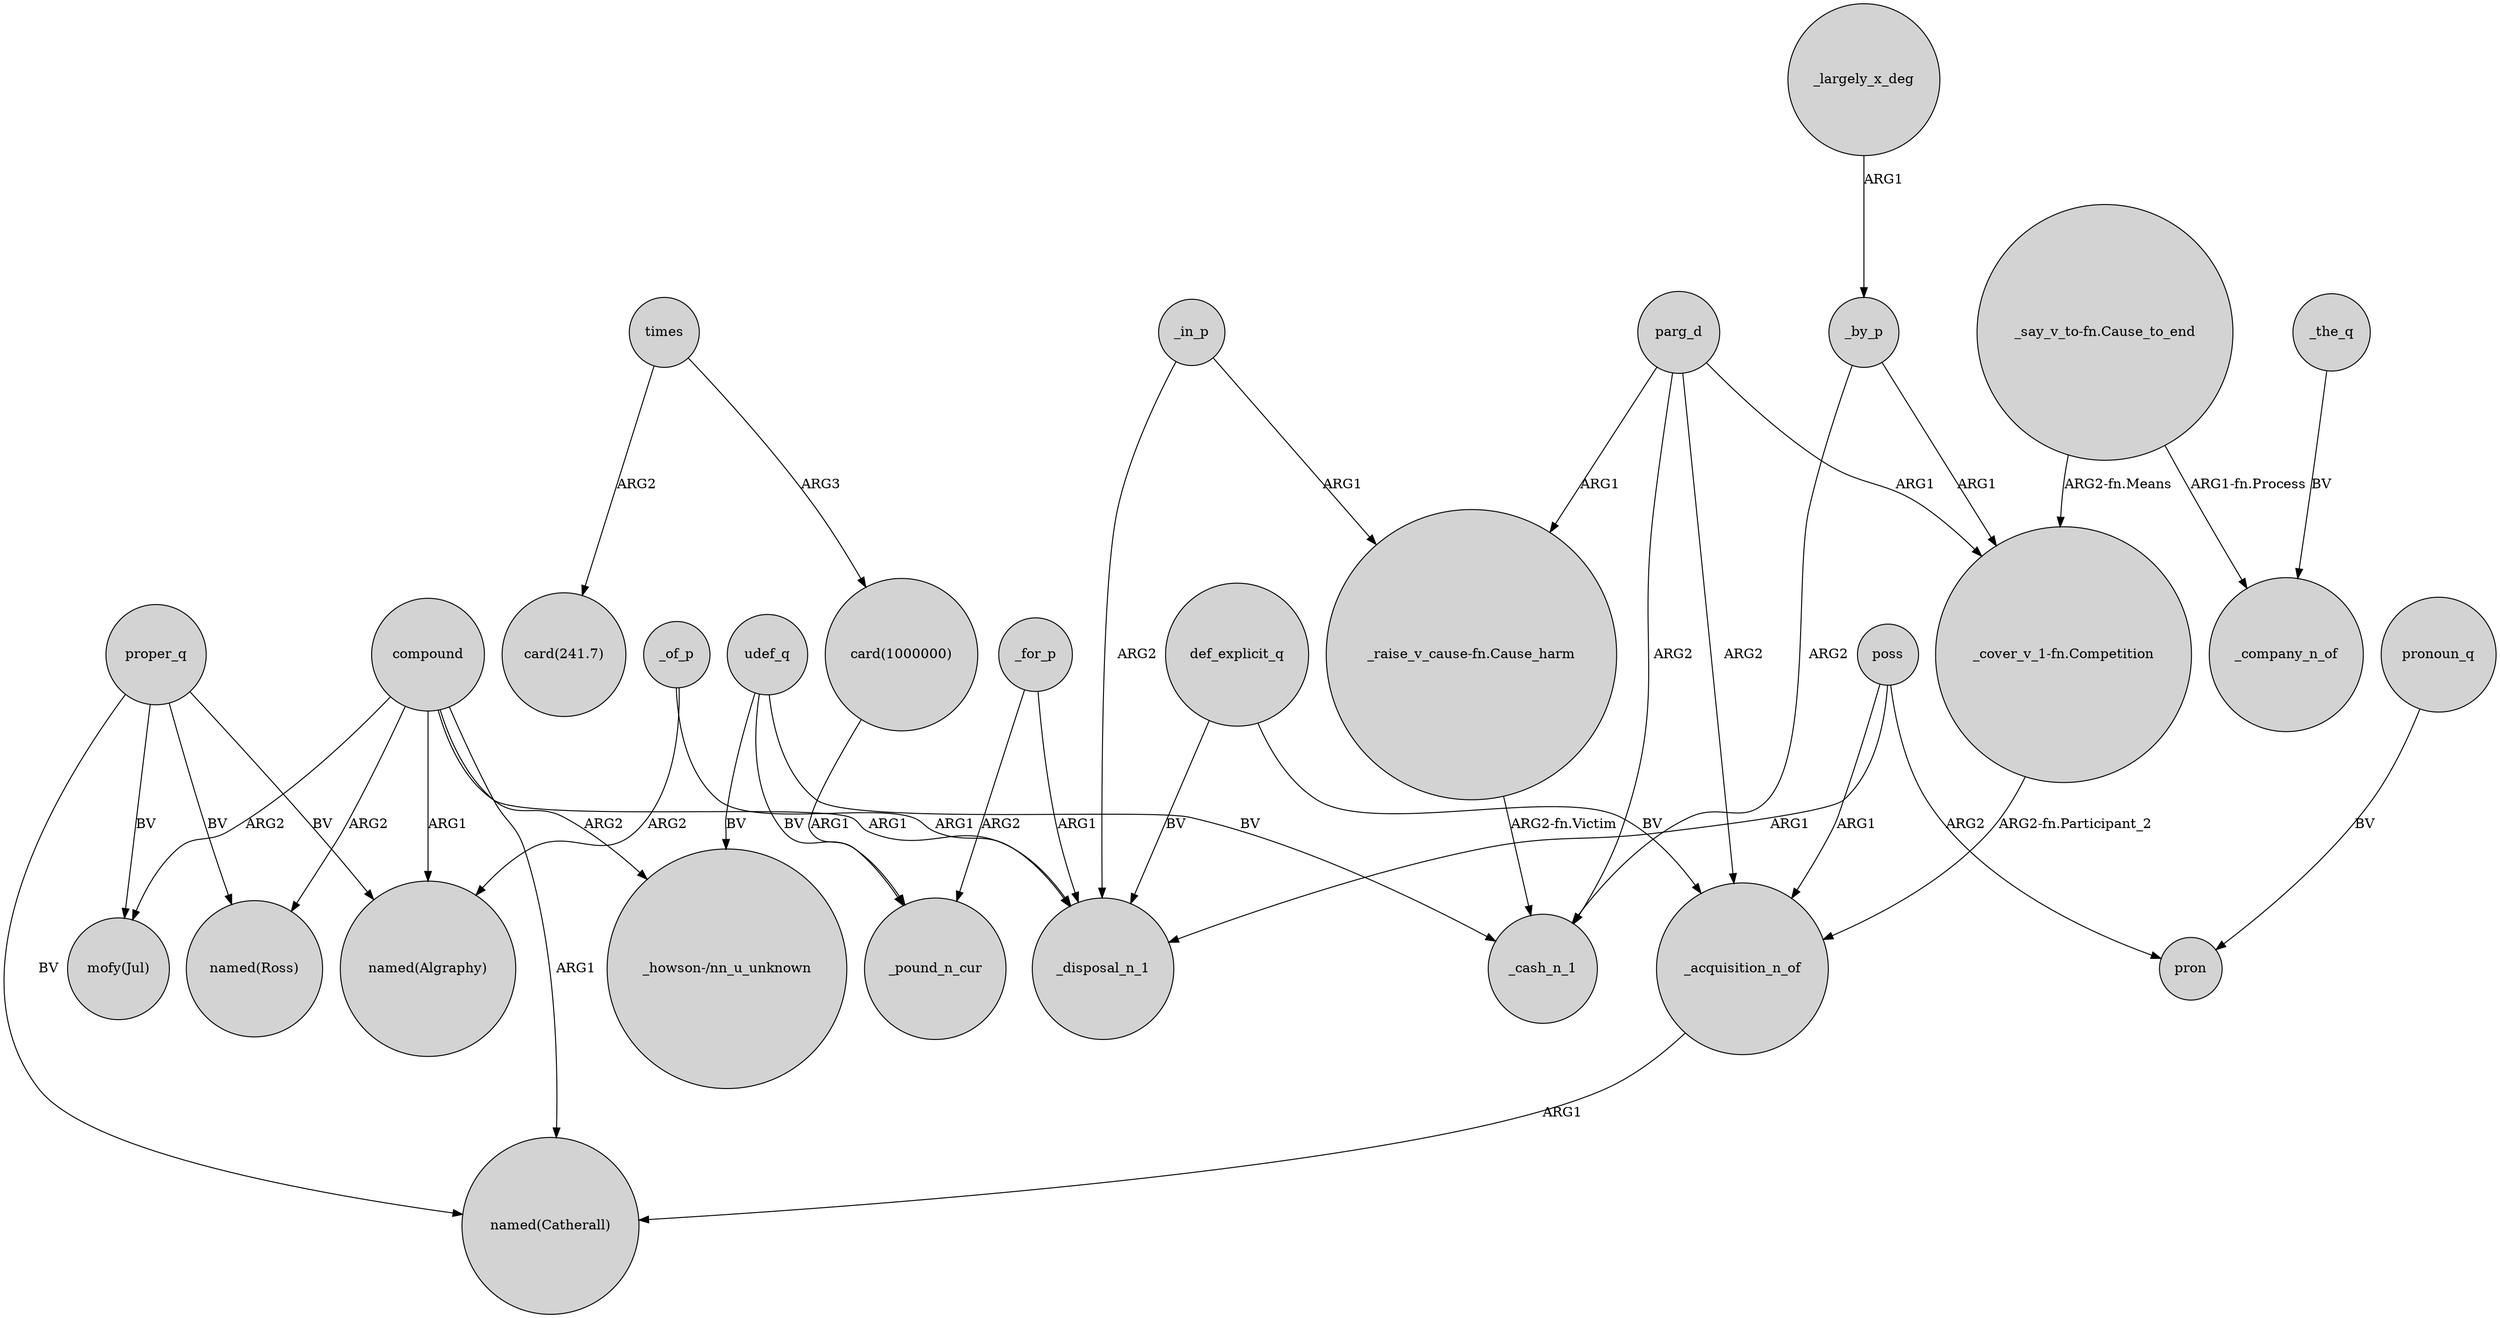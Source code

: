 digraph {
	node [shape=circle style=filled]
	compound -> "mofy(Jul)" [label=ARG2]
	udef_q -> _pound_n_cur [label=BV]
	udef_q -> _cash_n_1 [label=BV]
	parg_d -> _acquisition_n_of [label=ARG2]
	parg_d -> "_cover_v_1-fn.Competition" [label=ARG1]
	compound -> _disposal_n_1 [label=ARG1]
	_in_p -> "_raise_v_cause-fn.Cause_harm" [label=ARG1]
	times -> "card(1000000)" [label=ARG3]
	"_say_v_to-fn.Cause_to_end" -> "_cover_v_1-fn.Competition" [label="ARG2-fn.Means"]
	_of_p -> "named(Algraphy)" [label=ARG2]
	def_explicit_q -> _acquisition_n_of [label=BV]
	compound -> "named(Ross)" [label=ARG2]
	proper_q -> "named(Catherall)" [label=BV]
	_for_p -> _pound_n_cur [label=ARG2]
	pronoun_q -> pron [label=BV]
	poss -> pron [label=ARG2]
	proper_q -> "named(Ross)" [label=BV]
	udef_q -> "_howson-/nn_u_unknown" [label=BV]
	compound -> "named(Catherall)" [label=ARG1]
	"_cover_v_1-fn.Competition" -> _acquisition_n_of [label="ARG2-fn.Participant_2"]
	_acquisition_n_of -> "named(Catherall)" [label=ARG1]
	"card(1000000)" -> _pound_n_cur [label=ARG1]
	parg_d -> _cash_n_1 [label=ARG2]
	def_explicit_q -> _disposal_n_1 [label=BV]
	_largely_x_deg -> _by_p [label=ARG1]
	parg_d -> "_raise_v_cause-fn.Cause_harm" [label=ARG1]
	_by_p -> _cash_n_1 [label=ARG2]
	_by_p -> "_cover_v_1-fn.Competition" [label=ARG1]
	compound -> "_howson-/nn_u_unknown" [label=ARG2]
	compound -> "named(Algraphy)" [label=ARG1]
	_in_p -> _disposal_n_1 [label=ARG2]
	times -> "card(241.7)" [label=ARG2]
	poss -> _disposal_n_1 [label=ARG1]
	proper_q -> "named(Algraphy)" [label=BV]
	"_raise_v_cause-fn.Cause_harm" -> _cash_n_1 [label="ARG2-fn.Victim"]
	"_say_v_to-fn.Cause_to_end" -> _company_n_of [label="ARG1-fn.Process"]
	proper_q -> "mofy(Jul)" [label=BV]
	_of_p -> _disposal_n_1 [label=ARG1]
	_the_q -> _company_n_of [label=BV]
	poss -> _acquisition_n_of [label=ARG1]
	_for_p -> _disposal_n_1 [label=ARG1]
}
